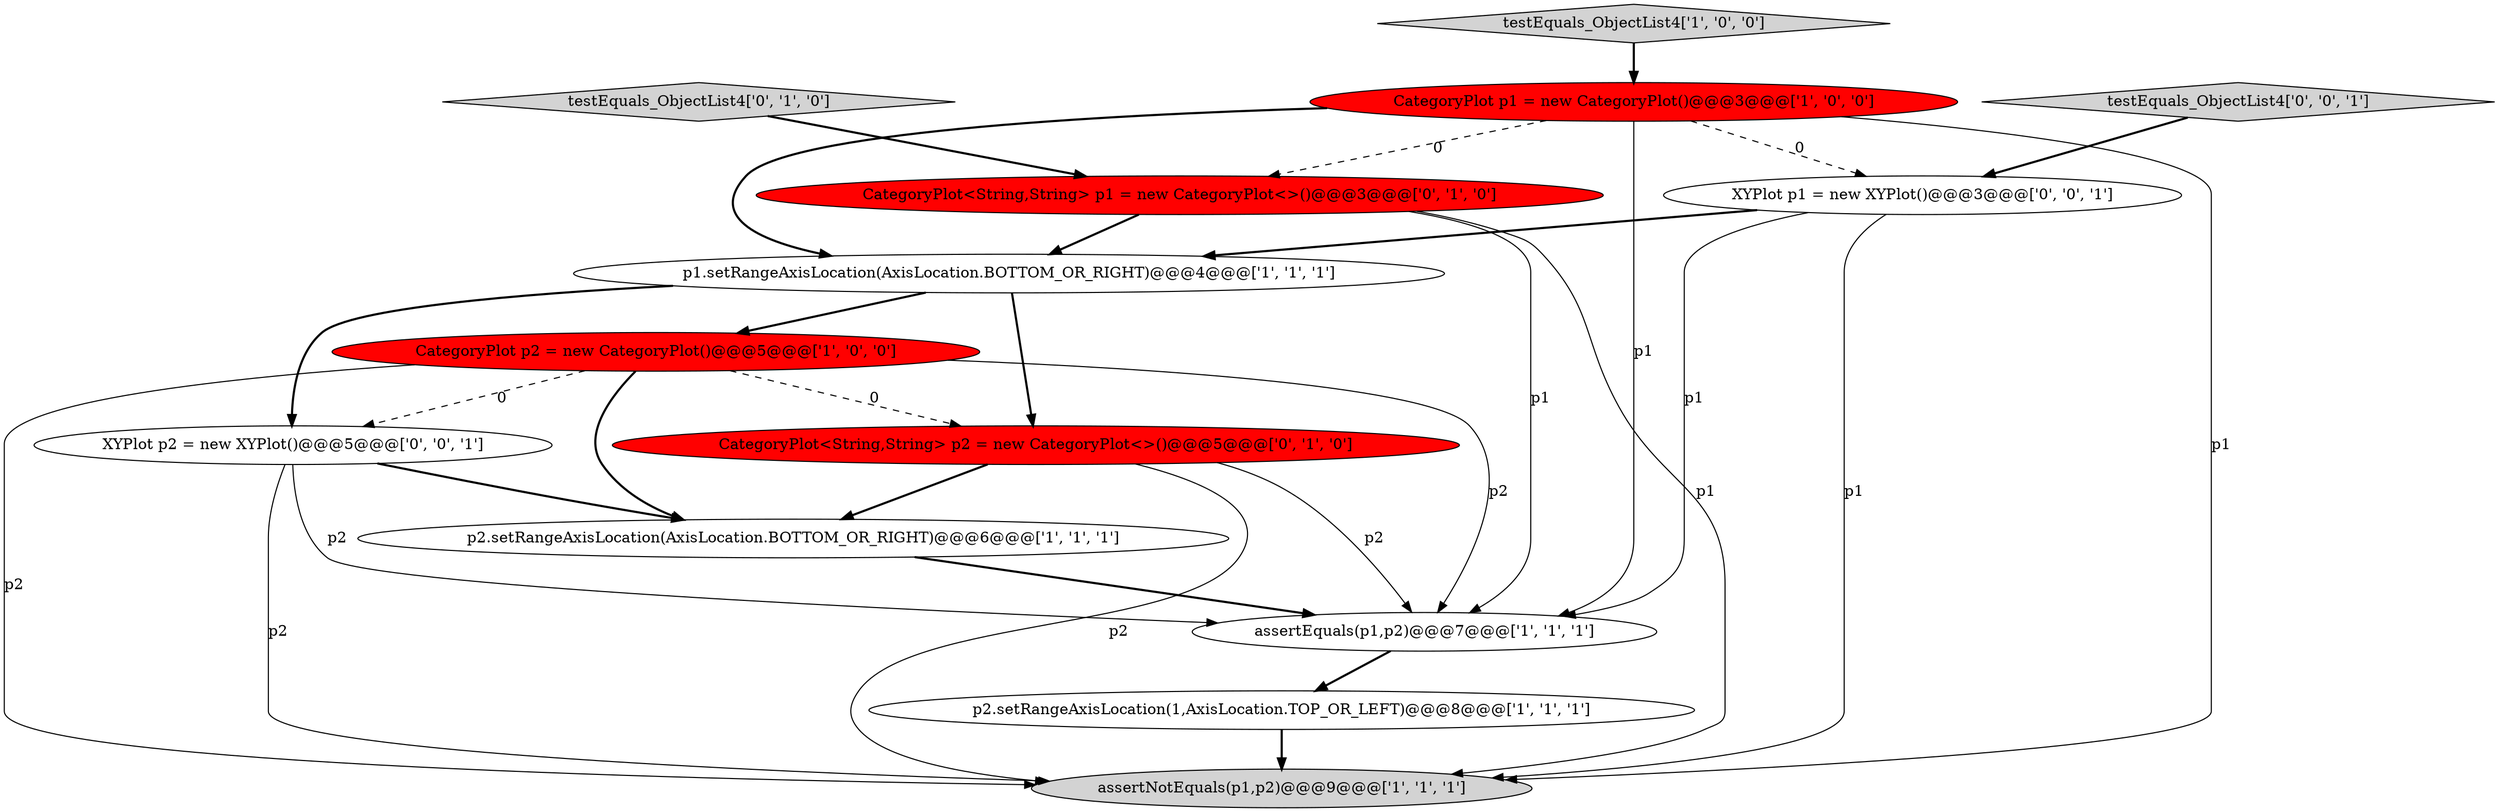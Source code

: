 digraph {
9 [style = filled, label = "CategoryPlot<String,String> p2 = new CategoryPlot<>()@@@5@@@['0', '1', '0']", fillcolor = red, shape = ellipse image = "AAA1AAABBB2BBB"];
6 [style = filled, label = "CategoryPlot p2 = new CategoryPlot()@@@5@@@['1', '0', '0']", fillcolor = red, shape = ellipse image = "AAA1AAABBB1BBB"];
2 [style = filled, label = "testEquals_ObjectList4['1', '0', '0']", fillcolor = lightgray, shape = diamond image = "AAA0AAABBB1BBB"];
11 [style = filled, label = "XYPlot p2 = new XYPlot()@@@5@@@['0', '0', '1']", fillcolor = white, shape = ellipse image = "AAA0AAABBB3BBB"];
7 [style = filled, label = "CategoryPlot p1 = new CategoryPlot()@@@3@@@['1', '0', '0']", fillcolor = red, shape = ellipse image = "AAA1AAABBB1BBB"];
8 [style = filled, label = "CategoryPlot<String,String> p1 = new CategoryPlot<>()@@@3@@@['0', '1', '0']", fillcolor = red, shape = ellipse image = "AAA1AAABBB2BBB"];
3 [style = filled, label = "p2.setRangeAxisLocation(AxisLocation.BOTTOM_OR_RIGHT)@@@6@@@['1', '1', '1']", fillcolor = white, shape = ellipse image = "AAA0AAABBB1BBB"];
0 [style = filled, label = "p1.setRangeAxisLocation(AxisLocation.BOTTOM_OR_RIGHT)@@@4@@@['1', '1', '1']", fillcolor = white, shape = ellipse image = "AAA0AAABBB1BBB"];
4 [style = filled, label = "p2.setRangeAxisLocation(1,AxisLocation.TOP_OR_LEFT)@@@8@@@['1', '1', '1']", fillcolor = white, shape = ellipse image = "AAA0AAABBB1BBB"];
13 [style = filled, label = "testEquals_ObjectList4['0', '0', '1']", fillcolor = lightgray, shape = diamond image = "AAA0AAABBB3BBB"];
10 [style = filled, label = "testEquals_ObjectList4['0', '1', '0']", fillcolor = lightgray, shape = diamond image = "AAA0AAABBB2BBB"];
1 [style = filled, label = "assertEquals(p1,p2)@@@7@@@['1', '1', '1']", fillcolor = white, shape = ellipse image = "AAA0AAABBB1BBB"];
5 [style = filled, label = "assertNotEquals(p1,p2)@@@9@@@['1', '1', '1']", fillcolor = lightgray, shape = ellipse image = "AAA0AAABBB1BBB"];
12 [style = filled, label = "XYPlot p1 = new XYPlot()@@@3@@@['0', '0', '1']", fillcolor = white, shape = ellipse image = "AAA0AAABBB3BBB"];
6->3 [style = bold, label=""];
1->4 [style = bold, label=""];
0->9 [style = bold, label=""];
3->1 [style = bold, label=""];
6->1 [style = solid, label="p2"];
0->6 [style = bold, label=""];
8->1 [style = solid, label="p1"];
7->1 [style = solid, label="p1"];
6->9 [style = dashed, label="0"];
6->11 [style = dashed, label="0"];
7->8 [style = dashed, label="0"];
0->11 [style = bold, label=""];
7->0 [style = bold, label=""];
9->1 [style = solid, label="p2"];
9->5 [style = solid, label="p2"];
12->0 [style = bold, label=""];
8->0 [style = bold, label=""];
12->5 [style = solid, label="p1"];
8->5 [style = solid, label="p1"];
13->12 [style = bold, label=""];
10->8 [style = bold, label=""];
11->3 [style = bold, label=""];
7->12 [style = dashed, label="0"];
7->5 [style = solid, label="p1"];
9->3 [style = bold, label=""];
12->1 [style = solid, label="p1"];
11->5 [style = solid, label="p2"];
11->1 [style = solid, label="p2"];
2->7 [style = bold, label=""];
6->5 [style = solid, label="p2"];
4->5 [style = bold, label=""];
}
